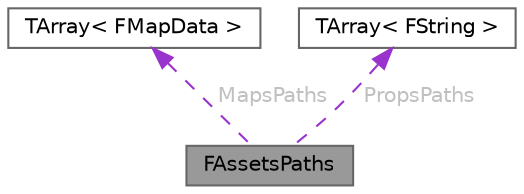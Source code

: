 digraph "FAssetsPaths"
{
 // INTERACTIVE_SVG=YES
 // LATEX_PDF_SIZE
  bgcolor="transparent";
  edge [fontname=Helvetica,fontsize=10,labelfontname=Helvetica,labelfontsize=10];
  node [fontname=Helvetica,fontsize=10,shape=box,height=0.2,width=0.4];
  Node1 [id="Node000001",label="FAssetsPaths",height=0.2,width=0.4,color="gray40", fillcolor="grey60", style="filled", fontcolor="black",tooltip="Struct containing all assets data read from .Package.json file."];
  Node2 -> Node1 [id="edge1_Node000001_Node000002",dir="back",color="darkorchid3",style="dashed",tooltip=" ",label=" MapsPaths",fontcolor="grey" ];
  Node2 [id="Node000002",label="TArray\< FMapData \>",height=0.2,width=0.4,color="gray40", fillcolor="white", style="filled",tooltip=" "];
  Node3 -> Node1 [id="edge2_Node000001_Node000003",dir="back",color="darkorchid3",style="dashed",tooltip=" ",label=" PropsPaths",fontcolor="grey" ];
  Node3 [id="Node000003",label="TArray\< FString \>",height=0.2,width=0.4,color="gray40", fillcolor="white", style="filled",tooltip=" "];
}
